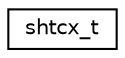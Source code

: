 digraph "Graphical Class Hierarchy"
{
 // LATEX_PDF_SIZE
  edge [fontname="Helvetica",fontsize="10",labelfontname="Helvetica",labelfontsize="10"];
  node [fontname="Helvetica",fontsize="10",shape=record];
  rankdir="LR";
  Node0 [label="shtcx_t",height=0.2,width=0.4,color="black", fillcolor="white", style="filled",URL="$structshtcx__t.html",tooltip="device descriptor for the SHTCX"];
}
